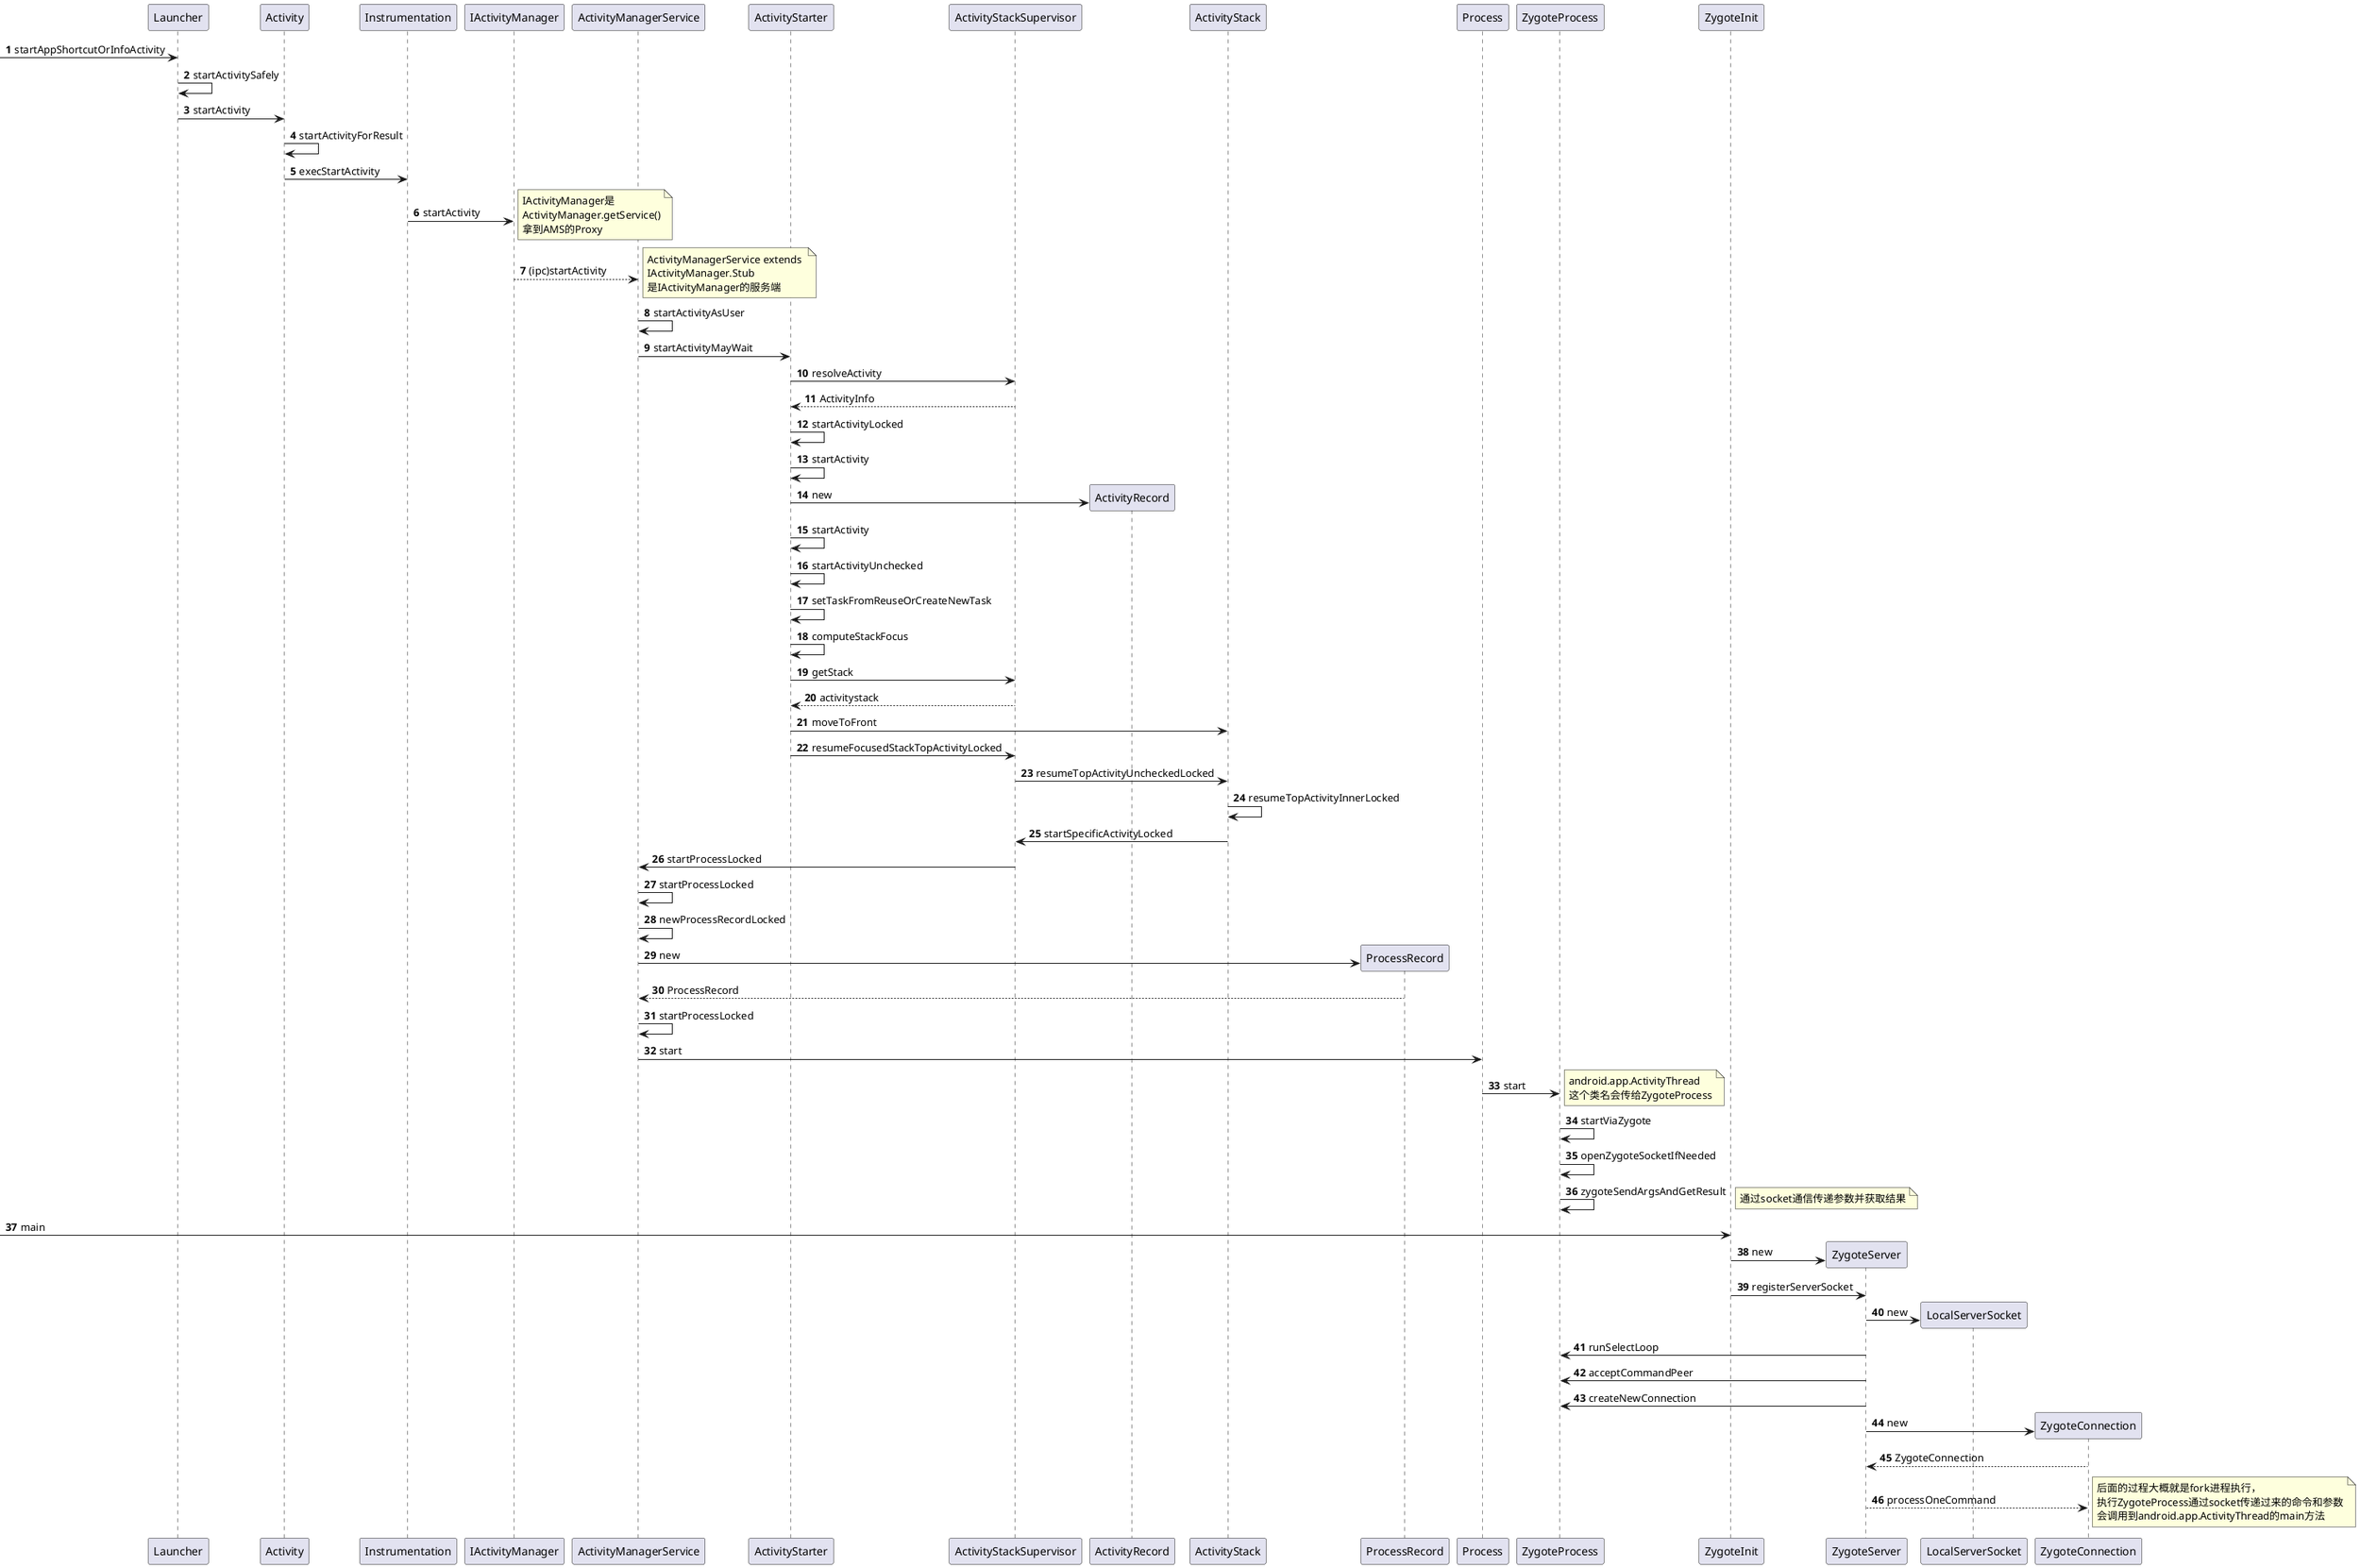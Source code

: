 @startuml

autonumber

[->Launcher : startAppShortcutOrInfoActivity
Launcher -> Launcher : startActivitySafely

Launcher -> Activity : startActivity
Activity -> Activity : startActivityForResult
Activity -> Instrumentation : execStartActivity

Instrumentation -> IActivityManager : startActivity
note right 
IActivityManager是
ActivityManager.getService()
拿到AMS的Proxy
end note

IActivityManager ----> ActivityManagerService : (ipc)startActivity

note right
ActivityManagerService extends 
IActivityManager.Stub
是IActivityManager的服务端
end note

ActivityManagerService -> ActivityManagerService : startActivityAsUser

ActivityManagerService -> ActivityStarter : startActivityMayWait

ActivityStarter -> ActivityStackSupervisor : resolveActivity

ActivityStackSupervisor --> ActivityStarter : ActivityInfo

ActivityStarter -> ActivityStarter : startActivityLocked
ActivityStarter -> ActivityStarter : startActivity

create ActivityRecord
ActivityStarter -> ActivityRecord : new

ActivityStarter -> ActivityStarter : startActivity
ActivityStarter -> ActivityStarter : startActivityUnchecked
ActivityStarter -> ActivityStarter : setTaskFromReuseOrCreateNewTask
ActivityStarter -> ActivityStarter : computeStackFocus
ActivityStarter -> ActivityStackSupervisor : getStack
ActivityStackSupervisor --> ActivityStarter : activitystack
ActivityStarter -> ActivityStack : moveToFront

ActivityStarter -> ActivityStackSupervisor : resumeFocusedStackTopActivityLocked
ActivityStackSupervisor -> ActivityStack : resumeTopActivityUncheckedLocked
ActivityStack -> ActivityStack : resumeTopActivityInnerLocked
ActivityStack -> ActivityStackSupervisor : startSpecificActivityLocked

ActivityStackSupervisor -> ActivityManagerService : startProcessLocked
ActivityManagerService -> ActivityManagerService : startProcessLocked
ActivityManagerService -> ActivityManagerService : newProcessRecordLocked

create ProcessRecord

ActivityManagerService -> ProcessRecord : new

ProcessRecord --> ActivityManagerService : ProcessRecord

ActivityManagerService -> ActivityManagerService : startProcessLocked
ActivityManagerService -> Process : start

Process -> ZygoteProcess : start
note right
android.app.ActivityThread
这个类名会传给ZygoteProcess
end note
ZygoteProcess -> ZygoteProcess : startViaZygote
ZygoteProcess -> ZygoteProcess : openZygoteSocketIfNeeded
ZygoteProcess -> ZygoteProcess : zygoteSendArgsAndGetResult
note right
通过socket通信传递参数并获取结果
end note

[-> ZygoteInit : main

create ZygoteServer

ZygoteInit -> ZygoteServer : new

ZygoteInit -> ZygoteServer : registerServerSocket

create LocalServerSocket
ZygoteServer -> LocalServerSocket : new 

ZygoteServer -> ZygoteProcess : runSelectLoop
ZygoteServer -> ZygoteProcess : acceptCommandPeer
ZygoteServer -> ZygoteProcess : createNewConnection
create ZygoteConnection
ZygoteServer -> ZygoteConnection : new 
ZygoteConnection --> ZygoteServer : ZygoteConnection 
ZygoteServer --> ZygoteConnection : processOneCommand 

note right
后面的过程大概就是fork进程执行，
执行ZygoteProcess通过socket传递过来的命令和参数
会调用到android.app.ActivityThread的main方法
end note


@enduml